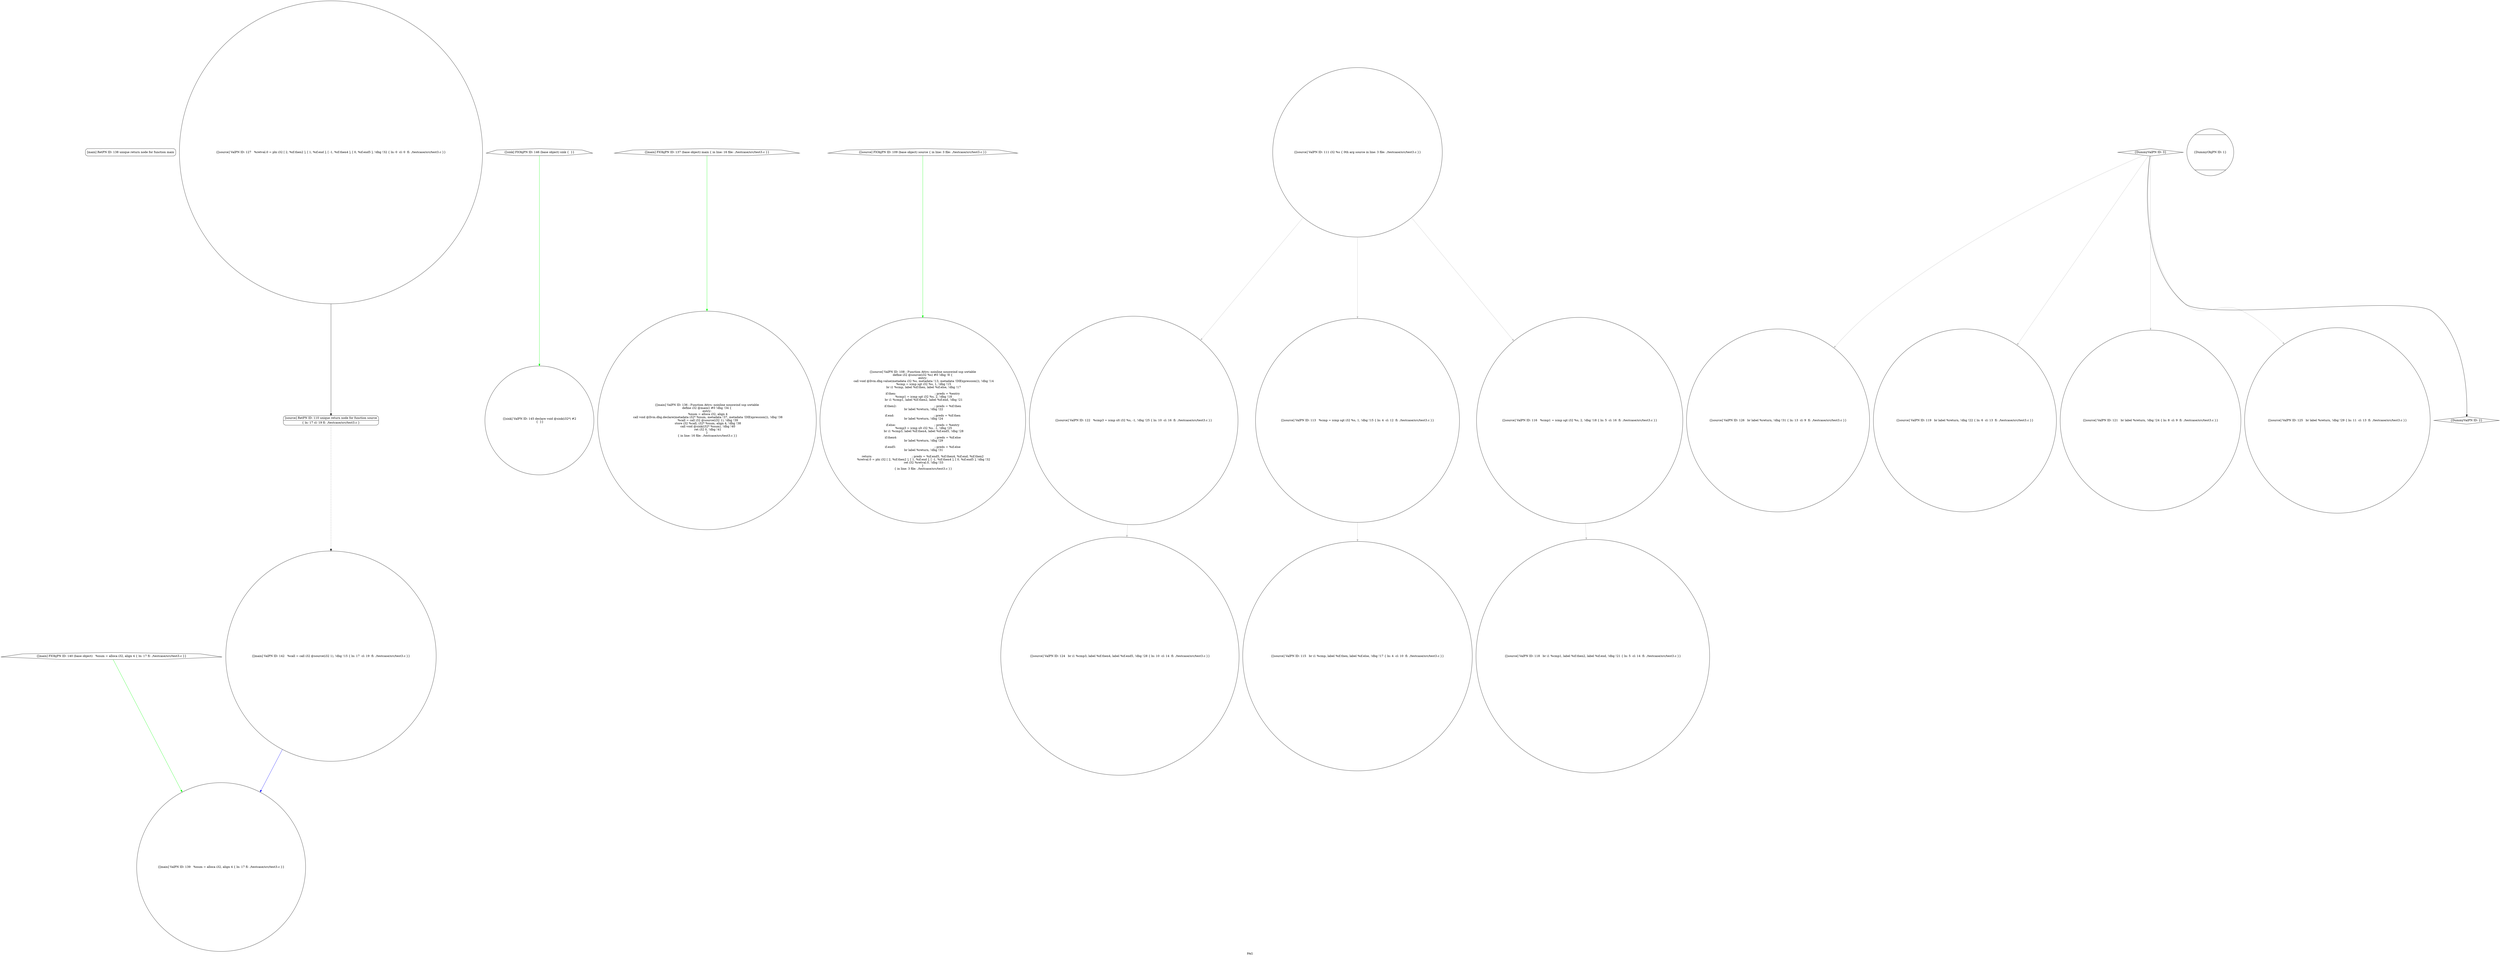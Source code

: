 digraph "PAG" {
	label="PAG";

	Node0x103310ee0 [shape=record,shape=Mrecord,label="{[main] RetPN ID: 138 unique return node for function main}"];
	Node0x103310b10 [shape=record,shape=Mrecord,label="{[source] RetPN ID: 110 unique return node for function source|{<s0>\{ ln: 17  cl: 19  fl: ./testcase/src/test3.c \}}}"];
	Node0x103310b10:s0 -> Node0x10330fd30[color=black,style=dotted];
	Node0x103310a40 [shape=record,shape=septagon,label="{[sink] FIObjPN ID: 146 (base object) sink \{  \}}"];
	Node0x103310a40 -> Node0x10330feb0[color=green];
	Node0x1033108d0 [shape=record,shape=septagon,label="{[main] FIObjPN ID: 140 (base object)   %num = alloca i32, align 4 \{ ln: 17 fl: ./testcase/src/test3.c \}}"];
	Node0x1033108d0 -> Node0x10330fbb0[color=green];
	Node0x103310790 [shape=record,shape=septagon,label="{[main] FIObjPN ID: 137 (base object) main \{ in line: 16 file: ./testcase/src/test3.c \}}"];
	Node0x103310790 -> Node0x10330faf0[color=green];
	Node0x103310460 [shape=record,shape=septagon,label="{[source] FIObjPN ID: 109 (base object) source \{ in line: 3 file: ./testcase/src/test3.c \}}"];
	Node0x103310460 -> Node0x10330e610[color=green];
	Node0x10330feb0 [shape=record,shape=circle,label="{[sink] ValPN ID: 145 declare void @sink(i32*) #2\n \{  \}}"];
	Node0x10330fbb0 [shape=record,shape=circle,label="{[main] ValPN ID: 139   %num = alloca i32, align 4 \{ ln: 17 fl: ./testcase/src/test3.c \}}"];
	Node0x10330faf0 [shape=record,shape=circle,label="{[main] ValPN ID: 136 ; Function Attrs: noinline nounwind ssp uwtable\ndefine i32 @main() #0 !dbg !34 \{\nentry:\n  %num = alloca i32, align 4\n  call void @llvm.dbg.declare(metadata i32* %num, metadata !37, metadata !DIExpression()), !dbg !38\n  %call = call i32 @source(i32 1), !dbg !39\n  store i32 %call, i32* %num, align 4, !dbg !38\n  call void @sink(i32* %num), !dbg !40\n  ret i32 0, !dbg !41\n\}\n \{ in line: 16 file: ./testcase/src/test3.c \}}"];
	Node0x10330f550 [shape=record,shape=circle,label="{[source] ValPN ID: 124   br i1 %cmp3, label %if.then4, label %if.end5, !dbg !28 \{ ln: 10  cl: 14  fl: ./testcase/src/test3.c \}}"];
	Node0x10330f490 [shape=record,shape=circle,label="{[source] ValPN ID: 126   br label %return, !dbg !31 \{ ln: 13  cl: 9  fl: ./testcase/src/test3.c \}}"];
	Node0x10330f3d0 [shape=record,shape=circle,label="{[source] ValPN ID: 122   %cmp3 = icmp slt i32 %s, -1, !dbg !25 \{ ln: 10  cl: 16  fl: ./testcase/src/test3.c \}}"];
	Node0x10330f3d0 -> Node0x10330f550[color=grey];
	Node0x10330f250 [shape=record,shape=circle,label="{[source] ValPN ID: 119   br label %return, !dbg !22 \{ ln: 6  cl: 13  fl: ./testcase/src/test3.c \}}"];
	Node0x10330f010 [shape=record,shape=circle,label="{[source] ValPN ID: 121   br label %return, !dbg !24 \{ ln: 8  cl: 9  fl: ./testcase/src/test3.c \}}"];
	Node0x10330ed30 [shape=record,shape=circle,label="{[source] ValPN ID: 125   br label %return, !dbg !29 \{ ln: 11  cl: 13  fl: ./testcase/src/test3.c \}}"];
	Node0x10330ebb0 [shape=record,shape=circle,label="{[source] ValPN ID: 127   %retval.0 = phi i32 [ 2, %if.then2 ], [ 1, %if.end ], [ -1, %if.then4 ], [ 0, %if.end5 ], !dbg !32 \{ ln: 0  cl: 0  fl: ./testcase/src/test3.c \}}"];
	Node0x10330ebb0 -> Node0x103310b10[color=black];
	Node0x10330e610 [shape=record,shape=circle,label="{[source] ValPN ID: 108 ; Function Attrs: noinline nounwind ssp uwtable\ndefine i32 @source(i32 %s) #0 !dbg !8 \{\nentry:\n  call void @llvm.dbg.value(metadata i32 %s, metadata !13, metadata !DIExpression()), !dbg !14\n  %cmp = icmp sgt i32 %s, 1, !dbg !15\n  br i1 %cmp, label %if.then, label %if.else, !dbg !17\n\nif.then:                                          ; preds = %entry\n  %cmp1 = icmp sgt i32 %s, 2, !dbg !18\n  br i1 %cmp1, label %if.then2, label %if.end, !dbg !21\n\nif.then2:                                         ; preds = %if.then\n  br label %return, !dbg !22\n\nif.end:                                           ; preds = %if.then\n  br label %return, !dbg !24\n\nif.else:                                          ; preds = %entry\n  %cmp3 = icmp slt i32 %s, -1, !dbg !25\n  br i1 %cmp3, label %if.then4, label %if.end5, !dbg !28\n\nif.then4:                                         ; preds = %if.else\n  br label %return, !dbg !29\n\nif.end5:                                          ; preds = %if.else\n  br label %return, !dbg !31\n\nreturn:                                           ; preds = %if.end5, %if.then4, %if.end, %if.then2\n  %retval.0 = phi i32 [ 2, %if.then2 ], [ 1, %if.end ], [ -1, %if.then4 ], [ 0, %if.end5 ], !dbg !32\n  ret i32 %retval.0, !dbg !33\n\}\n \{ in line: 3 file: ./testcase/src/test3.c \}}"];
	Node0x10330eaf0 [shape=record,shape=circle,label="{[source] ValPN ID: 113   %cmp = icmp sgt i32 %s, 1, !dbg !15 \{ ln: 4  cl: 12  fl: ./testcase/src/test3.c \}}"];
	Node0x10330eaf0 -> Node0x10330edd0[color=grey];
	Node0x10330f0d0 [shape=record,shape=circle,label="{[source] ValPN ID: 118   br i1 %cmp1, label %if.then2, label %if.end, !dbg !21 \{ ln: 5  cl: 14  fl: ./testcase/src/test3.c \}}"];
	Node0x10330e290 [shape=record,shape=diamond,label="{DummyValPN ID: 3}"];
	Node0x10330e290 -> Node0x10330e1c0[color=black];
	Node0x10330e290 -> Node0x10330f250[color=grey];
	Node0x10330e290 -> Node0x10330f010[color=grey];
	Node0x10330e290 -> Node0x10330ed30[color=grey];
	Node0x10330e290 -> Node0x10330f490[color=grey];
	Node0x10330e1c0 [shape=record,shape=diamond,label="{DummyValPN ID: 2}"];
	Node0x10330e6d0 [shape=record,shape=circle,label="{[source] ValPN ID: 111 i32 %s \{ 0th arg source in line: 3 file: ./testcase/src/test3.c \}}"];
	Node0x10330e6d0 -> Node0x10330eaf0[color=grey];
	Node0x10330e6d0 -> Node0x10330ef50[color=grey];
	Node0x10330e6d0 -> Node0x10330f3d0[color=grey];
	Node0x10330ef50 [shape=record,shape=circle,label="{[source] ValPN ID: 116   %cmp1 = icmp sgt i32 %s, 2, !dbg !18 \{ ln: 5  cl: 16  fl: ./testcase/src/test3.c \}}"];
	Node0x10330ef50 -> Node0x10330f0d0[color=grey];
	Node0x10330fd30 [shape=record,shape=circle,label="{[main] ValPN ID: 142   %call = call i32 @source(i32 1), !dbg !15 \{ ln: 17  cl: 19  fl: ./testcase/src/test3.c \}}"];
	Node0x10330fd30 -> Node0x10330fbb0[color=blue];
	Node0x10330e110 [shape=record,shape=Mcircle,label="{DummyObjPN ID: 1}"];
	Node0x10330edd0 [shape=record,shape=circle,label="{[source] ValPN ID: 115   br i1 %cmp, label %if.then, label %if.else, !dbg !17 \{ ln: 4  cl: 10  fl: ./testcase/src/test3.c \}}"];
}
